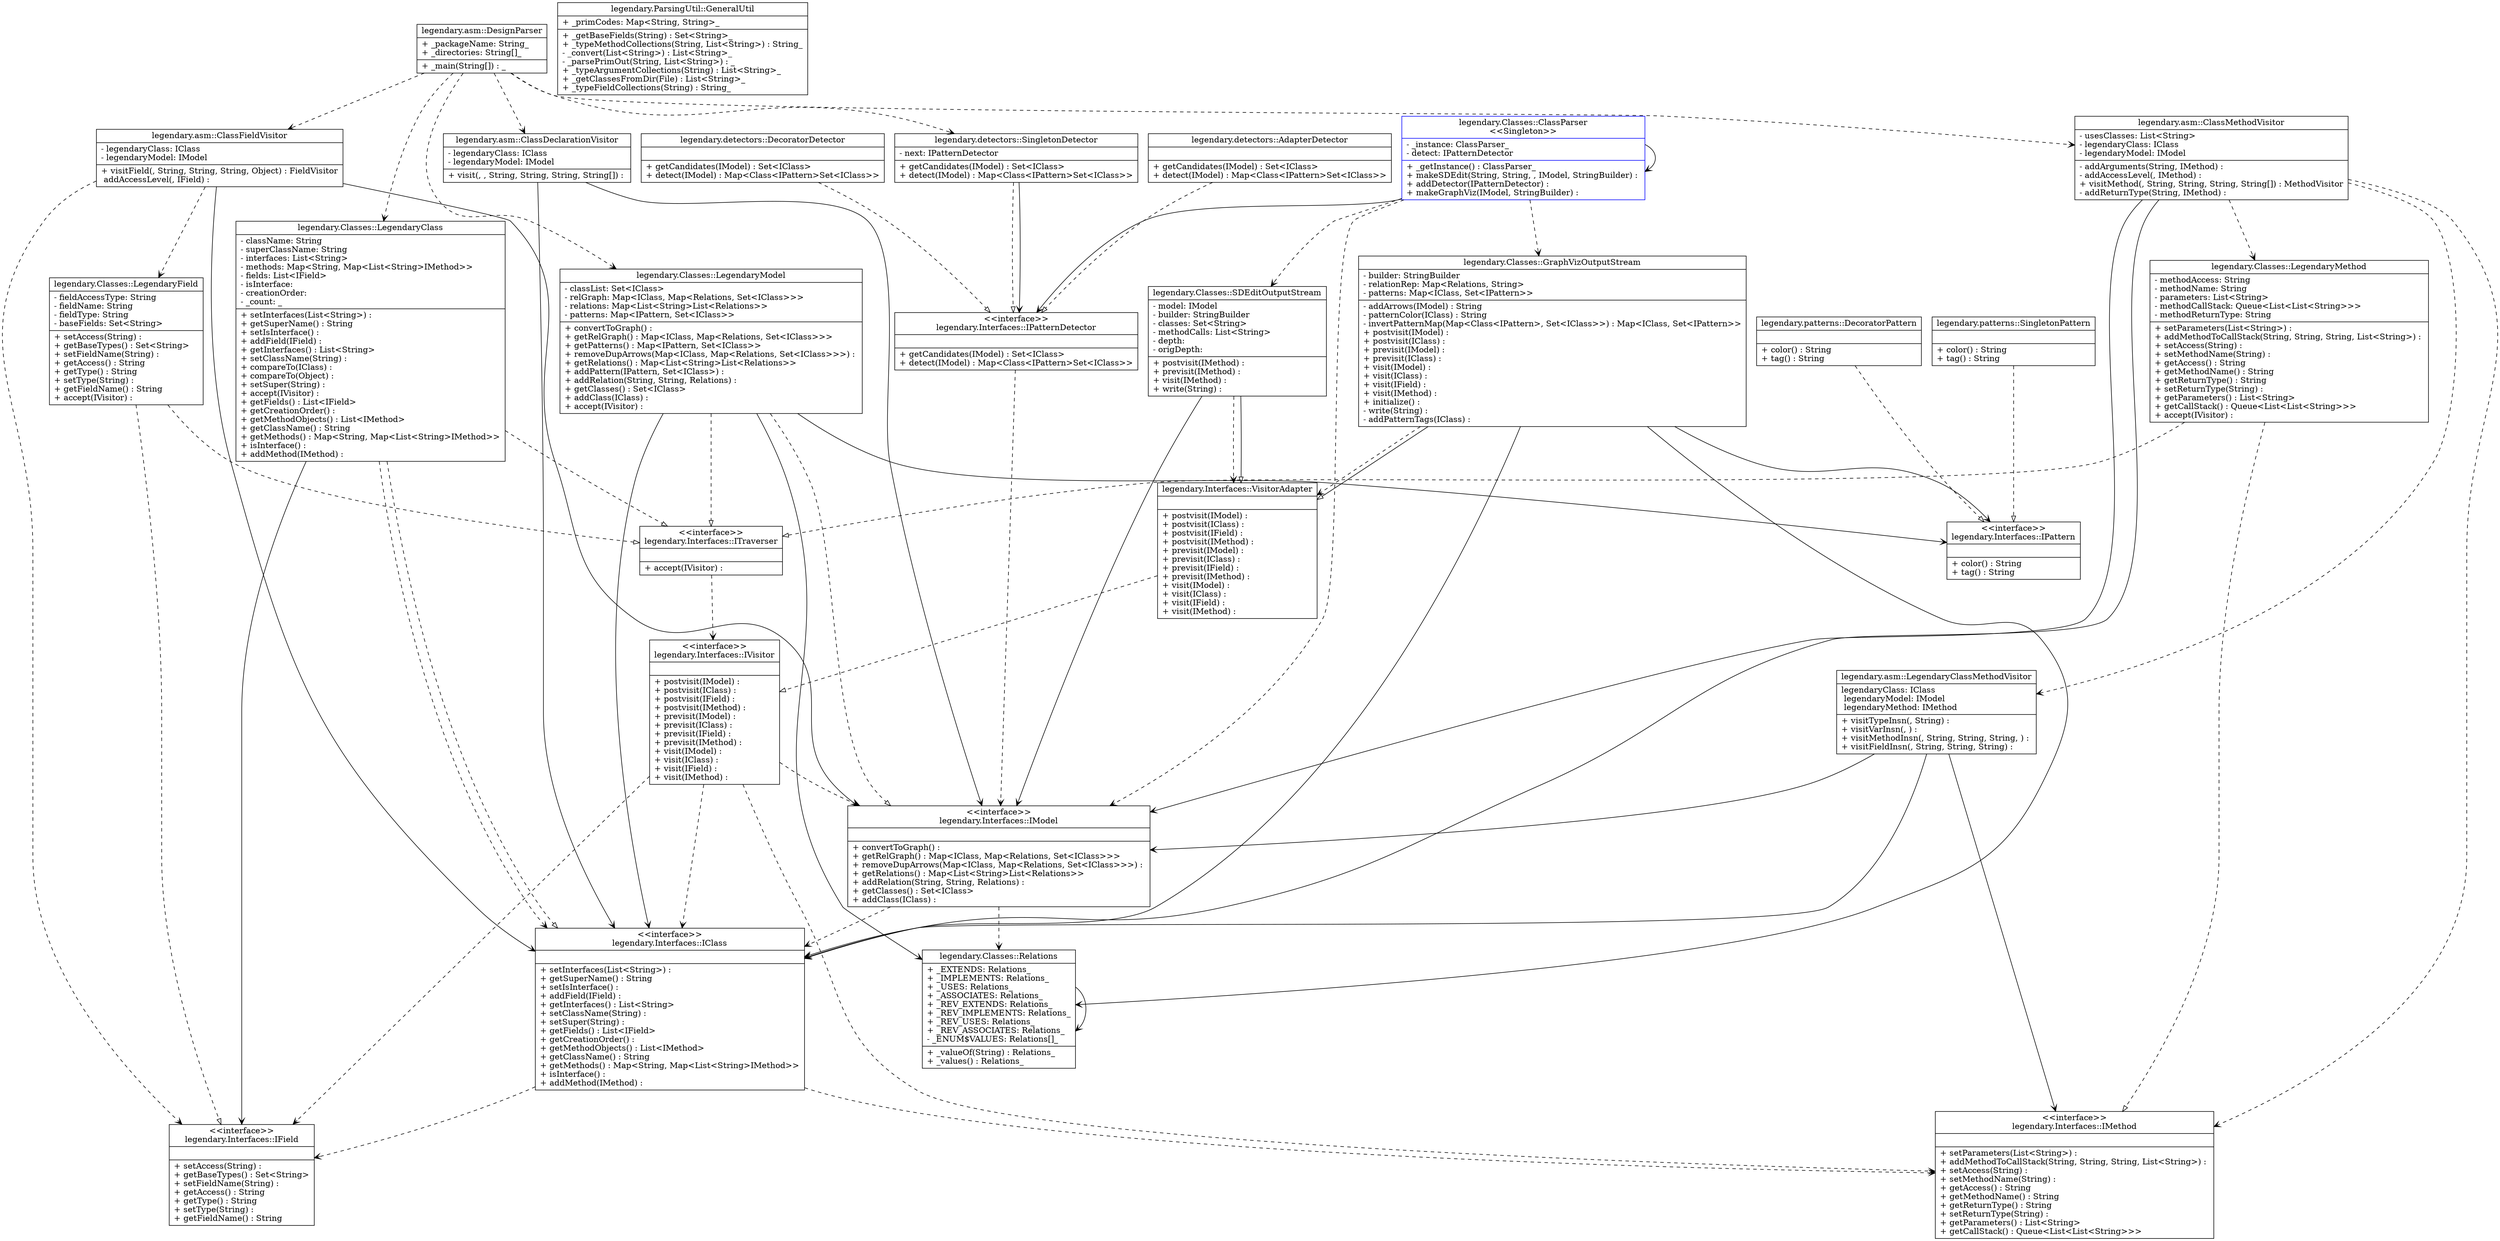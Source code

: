 digraph G{
	node [shape = "record"]
legendaryasmClassDeclarationVisitor [
	label = "{legendary.asm::ClassDeclarationVisitor|
	- legendaryClass: IClass\l
	- legendaryModel: IModel\l
	|
	+ visit(, , String, String, String, String[]) : \l
	}"
	]
legendaryasmClassFieldVisitor [
	label = "{legendary.asm::ClassFieldVisitor|
	- legendaryClass: IClass\l
	- legendaryModel: IModel\l
	|
	+ visitField(, String, String, String, Object) : FieldVisitor\l
	 addAccessLevel(, IField) : \l
	}"
	]
legendaryasmClassMethodVisitor [
	label = "{legendary.asm::ClassMethodVisitor|
	- usesClasses: List\<String\>\l
	- legendaryClass: IClass\l
	- legendaryModel: IModel\l
	|
	- addArguments(String, IMethod) : \l
	- addAccessLevel(, IMethod) : \l
	+ visitMethod(, String, String, String, String[]) : MethodVisitor\l
	- addReturnType(String, IMethod) : \l
	}"
	]
legendaryasmDesignParser [
	label = "{legendary.asm::DesignParser|
	+ _packageName: String_\l
	+ _directories: String[]_\l
	|
	+ _main(String[]) : _\l
	}"
	]
legendaryasmLegendaryClassMethodVisitor [
	label = "{legendary.asm::LegendaryClassMethodVisitor|
	 legendaryClass: IClass\l
	 legendaryModel: IModel\l
	 legendaryMethod: IMethod\l
	|
	+ visitTypeInsn(, String) : \l
	+ visitVarInsn(, ) : \l
	+ visitMethodInsn(, String, String, String, ) : \l
	+ visitFieldInsn(, String, String, String) : \l
	}"
	]
legendaryClassesClassParser [
	label = "{legendary.Classes::ClassParser\n\<\<Singleton\>\>|
	- _instance: ClassParser_\l
	- detect: IPatternDetector\l
	|
	+ _getInstance() : ClassParser_\l
	+ makeSDEdit(String, String, , IModel, StringBuilder) : \l
	+ addDetector(IPatternDetector) : \l
	+ makeGraphViz(IModel, StringBuilder) : \l
	}"
	color = blue]
legendaryClassesGraphVizOutputStream [
	label = "{legendary.Classes::GraphVizOutputStream|
	- builder: StringBuilder\l
	- relationRep: Map\<Relations, String\>\l
	- patterns: Map\<IClass, Set\<IPattern\>\>\l
	|
	- addArrows(IModel) : String\l
	- patternColor(IClass) : String\l
	- invertPatternMap(Map\<Class\<IPattern\>, Set\<IClass\>\>) : Map\<IClass, Set\<IPattern\>\>\l
	+ postvisit(IModel) : \l
	+ postvisit(IClass) : \l
	+ previsit(IModel) : \l
	+ previsit(IClass) : \l
	+ visit(IModel) : \l
	+ visit(IClass) : \l
	+ visit(IField) : \l
	+ visit(IMethod) : \l
	+ initialize() : \l
	- write(String) : \l
	- addPatternTags(IClass) : \l
	}"
	]
legendaryClassesLegendaryClass [
	label = "{legendary.Classes::LegendaryClass|
	- className: String\l
	- superClassName: String\l
	- interfaces: List\<String\>\l
	- methods: Map\<String, Map\<List\<String\>IMethod\>\>\l
	- fields: List\<IField\>\l
	- isInterface: \l
	- creationOrder: \l
	- _count: _\l
	|
	+ setInterfaces(List\<String\>) : \l
	+ getSuperName() : String\l
	+ setIsInterface() : \l
	+ addField(IField) : \l
	+ getInterfaces() : List\<String\>\l
	+ setClassName(String) : \l
	+ compareTo(IClass) : \l
	+ compareTo(Object) : \l
	+ setSuper(String) : \l
	+ accept(IVisitor) : \l
	+ getFields() : List\<IField\>\l
	+ getCreationOrder() : \l
	+ getMethodObjects() : List\<IMethod\>\l
	+ getClassName() : String\l
	+ getMethods() : Map\<String, Map\<List\<String\>IMethod\>\>\l
	+ isInterface() : \l
	+ addMethod(IMethod) : \l
	}"
	]
legendaryClassesLegendaryField [
	label = "{legendary.Classes::LegendaryField|
	- fieldAccessType: String\l
	- fieldName: String\l
	- fieldType: String\l
	- baseFields: Set\<String\>\l
	|
	+ setAccess(String) : \l
	+ getBaseTypes() : Set\<String\>\l
	+ setFieldName(String) : \l
	+ getAccess() : String\l
	+ getType() : String\l
	+ setType(String) : \l
	+ getFieldName() : String\l
	+ accept(IVisitor) : \l
	}"
	]
legendaryClassesLegendaryMethod [
	label = "{legendary.Classes::LegendaryMethod|
	- methodAccess: String\l
	- methodName: String\l
	- parameters: List\<String\>\l
	- methodCallStack: Queue\<List\<List\<String\>\>\>\l
	- methodReturnType: String\l
	|
	+ setParameters(List\<String\>) : \l
	+ addMethodToCallStack(String, String, String, List\<String\>) : \l
	+ setAccess(String) : \l
	+ setMethodName(String) : \l
	+ getAccess() : String\l
	+ getMethodName() : String\l
	+ getReturnType() : String\l
	+ setReturnType(String) : \l
	+ getParameters() : List\<String\>\l
	+ getCallStack() : Queue\<List\<List\<String\>\>\>\l
	+ accept(IVisitor) : \l
	}"
	]
legendaryClassesLegendaryModel [
	label = "{legendary.Classes::LegendaryModel|
	- classList: Set\<IClass\>\l
	- relGraph: Map\<IClass, Map\<Relations, Set\<IClass\>\>\>\l
	- relations: Map\<List\<String\>List\<Relations\>\>\l
	- patterns: Map\<IPattern, Set\<IClass\>\>\l
	|
	+ convertToGraph() : \l
	+ getRelGraph() : Map\<IClass, Map\<Relations, Set\<IClass\>\>\>\l
	+ getPatterns() : Map\<IPattern, Set\<IClass\>\>\l
	+ removeDupArrows(Map\<IClass, Map\<Relations, Set\<IClass\>\>\>) : \l
	+ getRelations() : Map\<List\<String\>List\<Relations\>\>\l
	+ addPattern(IPattern, Set\<IClass\>) : \l
	+ addRelation(String, String, Relations) : \l
	+ getClasses() : Set\<IClass\>\l
	+ addClass(IClass) : \l
	+ accept(IVisitor) : \l
	}"
	]
legendaryClassesRelations [
	label = "{legendary.Classes::Relations|
	+ _EXTENDS: Relations_\l
	+ _IMPLEMENTS: Relations_\l
	+ _USES: Relations_\l
	+ _ASSOCIATES: Relations_\l
	+ _REV_EXTENDS: Relations_\l
	+ _REV_IMPLEMENTS: Relations_\l
	+ _REV_USES: Relations_\l
	+ _REV_ASSOCIATES: Relations_\l
	- _ENUM$VALUES: Relations[]_\l
	|
	+ _valueOf(String) : Relations_\l
	+ _values() : Relations_\l
	}"
	]
legendaryClassesSDEditOutputStream [
	label = "{legendary.Classes::SDEditOutputStream|
	- model: IModel\l
	- builder: StringBuilder\l
	- classes: Set\<String\>\l
	- methodCalls: List\<String\>\l
	- depth: \l
	- origDepth: \l
	|
	+ postvisit(IMethod) : \l
	+ previsit(IMethod) : \l
	+ visit(IMethod) : \l
	+ write(String) : \l
	}"
	]
legendarydetectorsAdapterDetector [
	label = "{legendary.detectors::AdapterDetector|
	|
	+ getCandidates(IModel) : Set\<IClass\>\l
	+ detect(IModel) : Map\<Class\<IPattern\>Set\<IClass\>\>\l
	}"
	]
legendarydetectorsDecoratorDetector [
	label = "{legendary.detectors::DecoratorDetector|
	|
	+ getCandidates(IModel) : Set\<IClass\>\l
	+ detect(IModel) : Map\<Class\<IPattern\>Set\<IClass\>\>\l
	}"
	]
legendarydetectorsSingletonDetector [
	label = "{legendary.detectors::SingletonDetector|
	- next: IPatternDetector\l
	|
	+ getCandidates(IModel) : Set\<IClass\>\l
	+ detect(IModel) : Map\<Class\<IPattern\>Set\<IClass\>\>\l
	}"
	]
legendaryInterfacesIClass [
	label = "{\<\<interface\>\>\nlegendary.Interfaces::IClass|
	|
	+ setInterfaces(List\<String\>) : \l
	+ getSuperName() : String\l
	+ setIsInterface() : \l
	+ addField(IField) : \l
	+ getInterfaces() : List\<String\>\l
	+ setClassName(String) : \l
	+ setSuper(String) : \l
	+ getFields() : List\<IField\>\l
	+ getCreationOrder() : \l
	+ getMethodObjects() : List\<IMethod\>\l
	+ getClassName() : String\l
	+ getMethods() : Map\<String, Map\<List\<String\>IMethod\>\>\l
	+ isInterface() : \l
	+ addMethod(IMethod) : \l
	}"
	]
legendaryInterfacesIField [
	label = "{\<\<interface\>\>\nlegendary.Interfaces::IField|
	|
	+ setAccess(String) : \l
	+ getBaseTypes() : Set\<String\>\l
	+ setFieldName(String) : \l
	+ getAccess() : String\l
	+ getType() : String\l
	+ setType(String) : \l
	+ getFieldName() : String\l
	}"
	]
legendaryInterfacesIMethod [
	label = "{\<\<interface\>\>\nlegendary.Interfaces::IMethod|
	|
	+ setParameters(List\<String\>) : \l
	+ addMethodToCallStack(String, String, String, List\<String\>) : \l
	+ setAccess(String) : \l
	+ setMethodName(String) : \l
	+ getAccess() : String\l
	+ getMethodName() : String\l
	+ getReturnType() : String\l
	+ setReturnType(String) : \l
	+ getParameters() : List\<String\>\l
	+ getCallStack() : Queue\<List\<List\<String\>\>\>\l
	}"
	]
legendaryInterfacesIModel [
	label = "{\<\<interface\>\>\nlegendary.Interfaces::IModel|
	|
	+ convertToGraph() : \l
	+ getRelGraph() : Map\<IClass, Map\<Relations, Set\<IClass\>\>\>\l
	+ removeDupArrows(Map\<IClass, Map\<Relations, Set\<IClass\>\>\>) : \l
	+ getRelations() : Map\<List\<String\>List\<Relations\>\>\l
	+ addRelation(String, String, Relations) : \l
	+ getClasses() : Set\<IClass\>\l
	+ addClass(IClass) : \l
	}"
	]
legendaryInterfacesIPattern [
	label = "{\<\<interface\>\>\nlegendary.Interfaces::IPattern|
	|
	+ color() : String\l
	+ tag() : String\l
	}"
	]
legendaryInterfacesIPatternDetector [
	label = "{\<\<interface\>\>\nlegendary.Interfaces::IPatternDetector|
	|
	+ getCandidates(IModel) : Set\<IClass\>\l
	+ detect(IModel) : Map\<Class\<IPattern\>Set\<IClass\>\>\l
	}"
	]
legendaryInterfacesITraverser [
	label = "{\<\<interface\>\>\nlegendary.Interfaces::ITraverser|
	|
	+ accept(IVisitor) : \l
	}"
	]
legendaryInterfacesIVisitor [
	label = "{\<\<interface\>\>\nlegendary.Interfaces::IVisitor|
	|
	+ postvisit(IModel) : \l
	+ postvisit(IClass) : \l
	+ postvisit(IField) : \l
	+ postvisit(IMethod) : \l
	+ previsit(IModel) : \l
	+ previsit(IClass) : \l
	+ previsit(IField) : \l
	+ previsit(IMethod) : \l
	+ visit(IModel) : \l
	+ visit(IClass) : \l
	+ visit(IField) : \l
	+ visit(IMethod) : \l
	}"
	]
legendaryInterfacesVisitorAdapter [
	label = "{legendary.Interfaces::VisitorAdapter|
	|
	+ postvisit(IModel) : \l
	+ postvisit(IClass) : \l
	+ postvisit(IField) : \l
	+ postvisit(IMethod) : \l
	+ previsit(IModel) : \l
	+ previsit(IClass) : \l
	+ previsit(IField) : \l
	+ previsit(IMethod) : \l
	+ visit(IModel) : \l
	+ visit(IClass) : \l
	+ visit(IField) : \l
	+ visit(IMethod) : \l
	}"
	]
legendaryParsingUtilGeneralUtil [
	label = "{legendary.ParsingUtil::GeneralUtil|
	+ _primCodes: Map\<String, String\>_\l
	|
	+ _getBaseFields(String) : Set\<String\>_\l
	+ _typeMethodCollections(String, List\<String\>) : String_\l
	- _convert(List\<String\>) : List\<String\>_\l
	- _parsePrimOut(String, List\<String\>) : _\l
	+ _typeArgumentCollections(String) : List\<String\>_\l
	+ _getClassesFromDir(File) : List\<String\>_\l
	+ _typeFieldCollections(String) : String_\l
	}"
	]
legendarypatternsDecoratorPattern [
	label = "{legendary.patterns::DecoratorPattern|
	|
	+ color() : String\l
	+ tag() : String\l
	}"
	]
legendarypatternsSingletonPattern [
	label = "{legendary.patterns::SingletonPattern|
	|
	+ color() : String\l
	+ tag() : String\l
	}"
	]
	edge [style = "dashed"] [arrowhead = "open"]
	legendaryInterfacesIPatternDetector->legendaryInterfacesIModel
	edge [style = "dashed"] [arrowhead = "open"]
	legendaryClassesLegendaryClass->legendaryInterfacesIClass
	edge [style = "dashed"] [arrowhead = "empty"]
	legendaryClassesLegendaryClass->legendaryInterfacesIClass
	edge [style = "dashed"] [arrowhead = "empty"]
	legendaryClassesLegendaryClass->legendaryInterfacesITraverser
	edge [style = "solid"] [arrowhead = "open"]
	legendaryClassesLegendaryClass->legendaryInterfacesIField
	edge [style = "solid"] [arrowhead = "open"]
	legendaryasmClassDeclarationVisitor->legendaryInterfacesIModel
	edge [style = "solid"] [arrowhead = "open"]
	legendaryasmClassDeclarationVisitor->legendaryInterfacesIClass
	edge [style = "dashed"] [arrowhead = "open"]
	legendaryInterfacesIClass->legendaryInterfacesIMethod
	edge [style = "dashed"] [arrowhead = "open"]
	legendaryInterfacesIClass->legendaryInterfacesIField
	edge [style = "dashed"] [arrowhead = "open"]
	legendaryClassesSDEditOutputStream->legendaryInterfacesVisitorAdapter
	edge [style = "solid"] [arrowhead = "empty"]
	legendaryClassesSDEditOutputStream->legendaryInterfacesVisitorAdapter
	edge [style = "solid"] [arrowhead = "open"]
	legendaryClassesSDEditOutputStream->legendaryInterfacesIModel
	edge [style = "dashed"] [arrowhead = "open"]
	legendaryasmDesignParser->legendaryasmClassDeclarationVisitor
	edge [style = "dashed"] [arrowhead = "open"]
	legendaryasmDesignParser->legendaryClassesLegendaryClass
	edge [style = "dashed"] [arrowhead = "open"]
	legendaryasmDesignParser->legendaryClassesLegendaryModel
	edge [style = "dashed"] [arrowhead = "open"]
	legendaryasmDesignParser->legendaryasmClassFieldVisitor
	edge [style = "dashed"] [arrowhead = "open"]
	legendaryasmDesignParser->legendarydetectorsSingletonDetector
	edge [style = "dashed"] [arrowhead = "open"]
	legendaryasmDesignParser->legendaryasmClassMethodVisitor
	edge [style = "dashed"] [arrowhead = "empty"]
	legendarydetectorsDecoratorDetector->legendaryInterfacesIPatternDetector
	edge [style = "dashed"] [arrowhead = "empty"]
	legendarypatternsSingletonPattern->legendaryInterfacesIPattern
	edge [style = "dashed"] [arrowhead = "empty"]
	legendaryInterfacesVisitorAdapter->legendaryInterfacesIVisitor
	edge [style = "dashed"] [arrowhead = "open"]
	legendaryInterfacesIVisitor->legendaryInterfacesIMethod
	edge [style = "dashed"] [arrowhead = "open"]
	legendaryInterfacesIVisitor->legendaryInterfacesIModel
	edge [style = "dashed"] [arrowhead = "open"]
	legendaryInterfacesIVisitor->legendaryInterfacesIField
	edge [style = "dashed"] [arrowhead = "open"]
	legendaryInterfacesIVisitor->legendaryInterfacesIClass
	edge [style = "dashed"] [arrowhead = "empty"]
	legendaryClassesLegendaryField->legendaryInterfacesIField
	edge [style = "dashed"] [arrowhead = "empty"]
	legendaryClassesLegendaryField->legendaryInterfacesITraverser
	edge [style = "solid"] [arrowhead = "open"]
	legendaryClassesRelations->legendaryClassesRelations
	edge [style = "dashed"] [arrowhead = "open"]
	legendaryClassesGraphVizOutputStream->legendaryInterfacesVisitorAdapter
	edge [style = "solid"] [arrowhead = "empty"]
	legendaryClassesGraphVizOutputStream->legendaryInterfacesVisitorAdapter
	edge [style = "solid"] [arrowhead = "open"]
	legendaryClassesGraphVizOutputStream->legendaryInterfacesIClass
	edge [style = "solid"] [arrowhead = "open"]
	legendaryClassesGraphVizOutputStream->legendaryInterfacesIPattern
	edge [style = "solid"] [arrowhead = "open"]
	legendaryClassesGraphVizOutputStream->legendaryClassesRelations
	edge [style = "dashed"] [arrowhead = "open"]
	legendaryInterfacesIModel->legendaryInterfacesIClass
	edge [style = "dashed"] [arrowhead = "open"]
	legendaryInterfacesIModel->legendaryClassesRelations
	edge [style = "dashed"] [arrowhead = "empty"]
	legendaryClassesLegendaryModel->legendaryInterfacesIModel
	edge [style = "dashed"] [arrowhead = "empty"]
	legendaryClassesLegendaryModel->legendaryInterfacesITraverser
	edge [style = "solid"] [arrowhead = "open"]
	legendaryClassesLegendaryModel->legendaryInterfacesIClass
	edge [style = "solid"] [arrowhead = "open"]
	legendaryClassesLegendaryModel->legendaryInterfacesIPattern
	edge [style = "solid"] [arrowhead = "open"]
	legendaryClassesLegendaryModel->legendaryClassesRelations
	edge [style = "dashed"] [arrowhead = "empty"]
	legendaryClassesLegendaryMethod->legendaryInterfacesIMethod
	edge [style = "dashed"] [arrowhead = "empty"]
	legendaryClassesLegendaryMethod->legendaryInterfacesITraverser
	edge [style = "solid"] [arrowhead = "open"]
	legendaryasmLegendaryClassMethodVisitor->legendaryInterfacesIMethod
	edge [style = "solid"] [arrowhead = "open"]
	legendaryasmLegendaryClassMethodVisitor->legendaryInterfacesIModel
	edge [style = "solid"] [arrowhead = "open"]
	legendaryasmLegendaryClassMethodVisitor->legendaryInterfacesIClass
	edge [style = "dashed"] [arrowhead = "open"]
	legendaryasmClassFieldVisitor->legendaryInterfacesIField
	edge [style = "dashed"] [arrowhead = "open"]
	legendaryasmClassFieldVisitor->legendaryClassesLegendaryField
	edge [style = "solid"] [arrowhead = "open"]
	legendaryasmClassFieldVisitor->legendaryInterfacesIModel
	edge [style = "solid"] [arrowhead = "open"]
	legendaryasmClassFieldVisitor->legendaryInterfacesIClass
	edge [style = "dashed"] [arrowhead = "open"]
	legendaryClassesClassParser->legendaryClassesGraphVizOutputStream
	edge [style = "dashed"] [arrowhead = "open"]
	legendaryClassesClassParser->legendaryInterfacesIModel
	edge [style = "dashed"] [arrowhead = "open"]
	legendaryClassesClassParser->legendaryClassesSDEditOutputStream
	edge [style = "solid"] [arrowhead = "open"]
	legendaryClassesClassParser->legendaryInterfacesIPatternDetector
	edge [style = "solid"] [arrowhead = "open"]
	legendaryClassesClassParser->legendaryClassesClassParser
	edge [style = "dashed"] [arrowhead = "empty"]
	legendarypatternsDecoratorPattern->legendaryInterfacesIPattern
	edge [style = "dashed"] [arrowhead = "empty"]
	legendarydetectorsSingletonDetector->legendaryInterfacesIPatternDetector
	edge [style = "solid"] [arrowhead = "open"]
	legendarydetectorsSingletonDetector->legendaryInterfacesIPatternDetector
	edge [style = "dashed"] [arrowhead = "empty"]
	legendarydetectorsAdapterDetector->legendaryInterfacesIPatternDetector
	edge [style = "dashed"] [arrowhead = "open"]
	legendaryInterfacesITraverser->legendaryInterfacesIVisitor
	edge [style = "dashed"] [arrowhead = "open"]
	legendaryasmClassMethodVisitor->legendaryInterfacesIMethod
	edge [style = "dashed"] [arrowhead = "open"]
	legendaryasmClassMethodVisitor->legendaryClassesLegendaryMethod
	edge [style = "dashed"] [arrowhead = "open"]
	legendaryasmClassMethodVisitor->legendaryasmLegendaryClassMethodVisitor
	edge [style = "solid"] [arrowhead = "open"]
	legendaryasmClassMethodVisitor->legendaryInterfacesIModel
	edge [style = "solid"] [arrowhead = "open"]
	legendaryasmClassMethodVisitor->legendaryInterfacesIClass
}